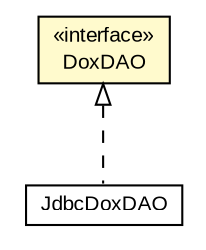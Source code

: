#!/usr/local/bin/dot
#
# Class diagram 
# Generated by UMLGraph version R5_6-24-gf6e263 (http://www.umlgraph.org/)
#

digraph G {
	edge [fontname="arial",fontsize=10,labelfontname="arial",labelfontsize=10];
	node [fontname="arial",fontsize=10,shape=plaintext];
	nodesep=0.25;
	ranksep=0.5;
	// net.trajano.doxdb.jdbc.JdbcDoxDAO
	c235 [label=<<table title="net.trajano.doxdb.jdbc.JdbcDoxDAO" border="0" cellborder="1" cellspacing="0" cellpadding="2" port="p" href="./JdbcDoxDAO.html">
		<tr><td><table border="0" cellspacing="0" cellpadding="1">
<tr><td align="center" balign="center"> JdbcDoxDAO </td></tr>
		</table></td></tr>
		</table>>, URL="./JdbcDoxDAO.html", fontname="arial", fontcolor="black", fontsize=10.0];
	// net.trajano.doxdb.jdbc.DoxDAO
	c236 [label=<<table title="net.trajano.doxdb.jdbc.DoxDAO" border="0" cellborder="1" cellspacing="0" cellpadding="2" port="p" bgcolor="lemonChiffon" href="./DoxDAO.html">
		<tr><td><table border="0" cellspacing="0" cellpadding="1">
<tr><td align="center" balign="center"> &#171;interface&#187; </td></tr>
<tr><td align="center" balign="center"> DoxDAO </td></tr>
		</table></td></tr>
		</table>>, URL="./DoxDAO.html", fontname="arial", fontcolor="black", fontsize=10.0];
	//net.trajano.doxdb.jdbc.JdbcDoxDAO implements net.trajano.doxdb.jdbc.DoxDAO
	c236:p -> c235:p [dir=back,arrowtail=empty,style=dashed];
}

